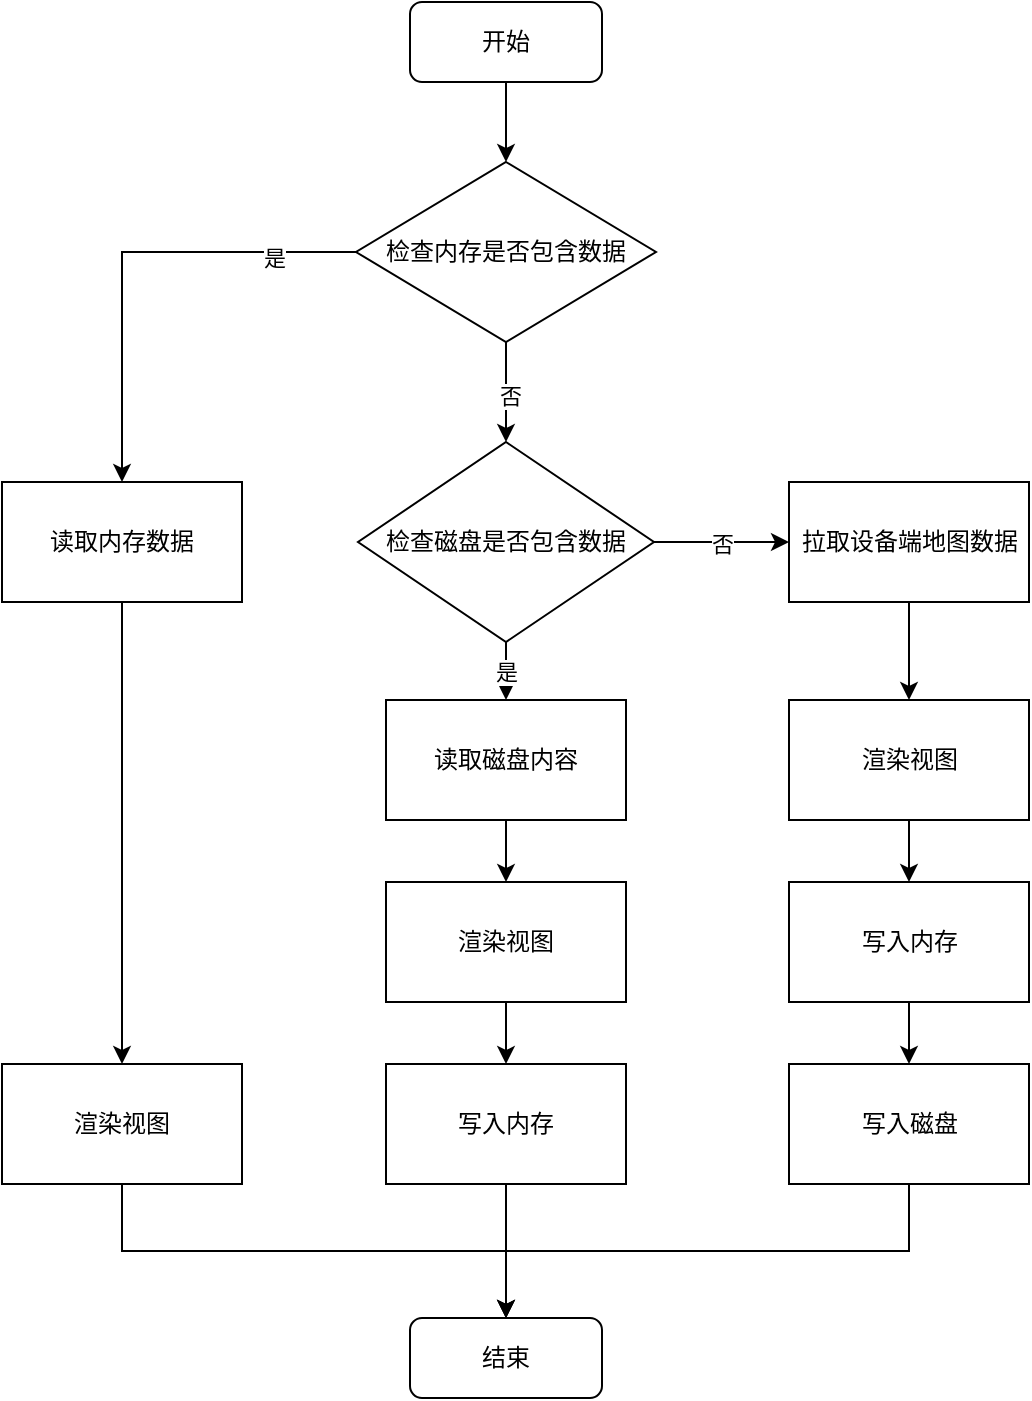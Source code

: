 <mxfile version="21.5.0" type="github">
  <diagram id="C5RBs43oDa-KdzZeNtuy" name="Page-1">
    <mxGraphModel dx="1379" dy="771" grid="0" gridSize="10" guides="1" tooltips="1" connect="1" arrows="1" fold="1" page="1" pageScale="1" pageWidth="827" pageHeight="1169" math="0" shadow="0">
      <root>
        <mxCell id="WIyWlLk6GJQsqaUBKTNV-0" />
        <mxCell id="WIyWlLk6GJQsqaUBKTNV-1" parent="WIyWlLk6GJQsqaUBKTNV-0" />
        <mxCell id="vRGWxrCANK72iL_Xz8hH-12" value="" style="edgeStyle=orthogonalEdgeStyle;rounded=0;orthogonalLoop=1;jettySize=auto;html=1;entryX=0.5;entryY=0;entryDx=0;entryDy=0;" parent="WIyWlLk6GJQsqaUBKTNV-1" source="vRGWxrCANK72iL_Xz8hH-0" target="vRGWxrCANK72iL_Xz8hH-60" edge="1">
          <mxGeometry relative="1" as="geometry" />
        </mxCell>
        <mxCell id="vRGWxrCANK72iL_Xz8hH-0" value="开始" style="rounded=1;whiteSpace=wrap;html=1;" parent="WIyWlLk6GJQsqaUBKTNV-1" vertex="1">
          <mxGeometry x="354" y="30" width="96" height="40" as="geometry" />
        </mxCell>
        <mxCell id="vRGWxrCANK72iL_Xz8hH-14" style="edgeStyle=orthogonalEdgeStyle;rounded=0;orthogonalLoop=1;jettySize=auto;html=1;exitX=0;exitY=0.5;exitDx=0;exitDy=0;entryX=0.5;entryY=0;entryDx=0;entryDy=0;" parent="WIyWlLk6GJQsqaUBKTNV-1" source="vRGWxrCANK72iL_Xz8hH-60" target="vRGWxrCANK72iL_Xz8hH-13" edge="1">
          <mxGeometry relative="1" as="geometry">
            <mxPoint x="323" y="180" as="sourcePoint" />
          </mxGeometry>
        </mxCell>
        <mxCell id="llWgRNAV1-LR2kNwzqQN-17" value="是" style="edgeLabel;html=1;align=center;verticalAlign=middle;resizable=0;points=[];" vertex="1" connectable="0" parent="vRGWxrCANK72iL_Xz8hH-14">
          <mxGeometry x="-0.647" y="3" relative="1" as="geometry">
            <mxPoint as="offset" />
          </mxGeometry>
        </mxCell>
        <mxCell id="vRGWxrCANK72iL_Xz8hH-24" value="" style="edgeStyle=orthogonalEdgeStyle;rounded=0;orthogonalLoop=1;jettySize=auto;html=1;entryX=0.5;entryY=0;entryDx=0;entryDy=0;exitX=0.5;exitY=1;exitDx=0;exitDy=0;" parent="WIyWlLk6GJQsqaUBKTNV-1" target="vRGWxrCANK72iL_Xz8hH-59" edge="1" source="vRGWxrCANK72iL_Xz8hH-60">
          <mxGeometry relative="1" as="geometry">
            <mxPoint x="402" y="230" as="sourcePoint" />
            <mxPoint x="402" y="270" as="targetPoint" />
          </mxGeometry>
        </mxCell>
        <mxCell id="llWgRNAV1-LR2kNwzqQN-2" value="否" style="edgeLabel;html=1;align=center;verticalAlign=middle;resizable=0;points=[];" vertex="1" connectable="0" parent="vRGWxrCANK72iL_Xz8hH-24">
          <mxGeometry x="0.086" y="2" relative="1" as="geometry">
            <mxPoint as="offset" />
          </mxGeometry>
        </mxCell>
        <mxCell id="vRGWxrCANK72iL_Xz8hH-21" value="" style="edgeStyle=orthogonalEdgeStyle;rounded=0;orthogonalLoop=1;jettySize=auto;html=1;entryX=0.5;entryY=0;entryDx=0;entryDy=0;exitX=0.5;exitY=1;exitDx=0;exitDy=0;" parent="WIyWlLk6GJQsqaUBKTNV-1" source="vRGWxrCANK72iL_Xz8hH-25" target="vRGWxrCANK72iL_Xz8hH-22" edge="1">
          <mxGeometry relative="1" as="geometry">
            <mxPoint x="210" y="515" as="sourcePoint" />
            <mxPoint x="210" y="485" as="targetPoint" />
          </mxGeometry>
        </mxCell>
        <mxCell id="vRGWxrCANK72iL_Xz8hH-26" style="edgeStyle=orthogonalEdgeStyle;rounded=0;orthogonalLoop=1;jettySize=auto;html=1;exitX=0.5;exitY=1;exitDx=0;exitDy=0;entryX=0.5;entryY=0;entryDx=0;entryDy=0;" parent="WIyWlLk6GJQsqaUBKTNV-1" source="vRGWxrCANK72iL_Xz8hH-13" target="vRGWxrCANK72iL_Xz8hH-25" edge="1">
          <mxGeometry relative="1" as="geometry" />
        </mxCell>
        <mxCell id="vRGWxrCANK72iL_Xz8hH-13" value="读取内存数据" style="rounded=0;whiteSpace=wrap;html=1;" parent="WIyWlLk6GJQsqaUBKTNV-1" vertex="1">
          <mxGeometry x="150" y="270" width="120" height="60" as="geometry" />
        </mxCell>
        <mxCell id="vRGWxrCANK72iL_Xz8hH-22" value="结束" style="rounded=1;whiteSpace=wrap;html=1;" parent="WIyWlLk6GJQsqaUBKTNV-1" vertex="1">
          <mxGeometry x="354" y="688" width="96" height="40" as="geometry" />
        </mxCell>
        <mxCell id="vRGWxrCANK72iL_Xz8hH-30" value="是" style="edgeStyle=orthogonalEdgeStyle;rounded=0;orthogonalLoop=1;jettySize=auto;html=1;exitX=0.5;exitY=1;exitDx=0;exitDy=0;entryX=0.5;entryY=0;entryDx=0;entryDy=0;" parent="WIyWlLk6GJQsqaUBKTNV-1" source="vRGWxrCANK72iL_Xz8hH-59" target="vRGWxrCANK72iL_Xz8hH-29" edge="1">
          <mxGeometry relative="1" as="geometry">
            <mxPoint x="402" y="370" as="sourcePoint" />
          </mxGeometry>
        </mxCell>
        <mxCell id="vRGWxrCANK72iL_Xz8hH-25" value="渲染视图" style="rounded=0;whiteSpace=wrap;html=1;" parent="WIyWlLk6GJQsqaUBKTNV-1" vertex="1">
          <mxGeometry x="150" y="561" width="120" height="60" as="geometry" />
        </mxCell>
        <mxCell id="vRGWxrCANK72iL_Xz8hH-29" value="读取磁盘内容" style="rounded=0;whiteSpace=wrap;html=1;" parent="WIyWlLk6GJQsqaUBKTNV-1" vertex="1">
          <mxGeometry x="342" y="379" width="120" height="60" as="geometry" />
        </mxCell>
        <mxCell id="llWgRNAV1-LR2kNwzqQN-5" style="edgeStyle=orthogonalEdgeStyle;rounded=0;orthogonalLoop=1;jettySize=auto;html=1;exitX=0.5;exitY=1;exitDx=0;exitDy=0;entryX=0.5;entryY=0;entryDx=0;entryDy=0;" edge="1" parent="WIyWlLk6GJQsqaUBKTNV-1" source="vRGWxrCANK72iL_Xz8hH-32" target="vRGWxrCANK72iL_Xz8hH-44">
          <mxGeometry relative="1" as="geometry" />
        </mxCell>
        <mxCell id="vRGWxrCANK72iL_Xz8hH-32" value="写入内存" style="whiteSpace=wrap;html=1;rounded=0;" parent="WIyWlLk6GJQsqaUBKTNV-1" vertex="1">
          <mxGeometry x="543.5" y="470" width="120" height="60" as="geometry" />
        </mxCell>
        <mxCell id="llWgRNAV1-LR2kNwzqQN-14" style="edgeStyle=orthogonalEdgeStyle;rounded=0;orthogonalLoop=1;jettySize=auto;html=1;exitX=0.5;exitY=1;exitDx=0;exitDy=0;entryX=0.5;entryY=0;entryDx=0;entryDy=0;" edge="1" parent="WIyWlLk6GJQsqaUBKTNV-1" source="vRGWxrCANK72iL_Xz8hH-36" target="llWgRNAV1-LR2kNwzqQN-13">
          <mxGeometry relative="1" as="geometry" />
        </mxCell>
        <mxCell id="vRGWxrCANK72iL_Xz8hH-36" value="拉取设备端地图数据" style="rounded=0;whiteSpace=wrap;html=1;" parent="WIyWlLk6GJQsqaUBKTNV-1" vertex="1">
          <mxGeometry x="543.5" y="270" width="120" height="60" as="geometry" />
        </mxCell>
        <mxCell id="llWgRNAV1-LR2kNwzqQN-16" style="edgeStyle=orthogonalEdgeStyle;rounded=0;orthogonalLoop=1;jettySize=auto;html=1;exitX=0.5;exitY=1;exitDx=0;exitDy=0;entryX=0.5;entryY=0;entryDx=0;entryDy=0;" edge="1" parent="WIyWlLk6GJQsqaUBKTNV-1" source="vRGWxrCANK72iL_Xz8hH-44" target="vRGWxrCANK72iL_Xz8hH-22">
          <mxGeometry relative="1" as="geometry" />
        </mxCell>
        <mxCell id="vRGWxrCANK72iL_Xz8hH-44" value="写入磁盘" style="rounded=0;whiteSpace=wrap;html=1;" parent="WIyWlLk6GJQsqaUBKTNV-1" vertex="1">
          <mxGeometry x="543.5" y="561" width="120" height="60" as="geometry" />
        </mxCell>
        <mxCell id="llWgRNAV1-LR2kNwzqQN-0" style="edgeStyle=orthogonalEdgeStyle;rounded=0;orthogonalLoop=1;jettySize=auto;html=1;exitX=1;exitY=0.5;exitDx=0;exitDy=0;entryX=0;entryY=0.5;entryDx=0;entryDy=0;" edge="1" parent="WIyWlLk6GJQsqaUBKTNV-1" source="vRGWxrCANK72iL_Xz8hH-59" target="vRGWxrCANK72iL_Xz8hH-36">
          <mxGeometry relative="1" as="geometry" />
        </mxCell>
        <mxCell id="llWgRNAV1-LR2kNwzqQN-1" value="否" style="edgeLabel;html=1;align=center;verticalAlign=middle;resizable=0;points=[];" vertex="1" connectable="0" parent="llWgRNAV1-LR2kNwzqQN-0">
          <mxGeometry y="-1" relative="1" as="geometry">
            <mxPoint as="offset" />
          </mxGeometry>
        </mxCell>
        <mxCell id="vRGWxrCANK72iL_Xz8hH-59" value="检查磁盘是否包含数据" style="rhombus;whiteSpace=wrap;html=1;" parent="WIyWlLk6GJQsqaUBKTNV-1" vertex="1">
          <mxGeometry x="328" y="250" width="148" height="100" as="geometry" />
        </mxCell>
        <mxCell id="vRGWxrCANK72iL_Xz8hH-60" value="检查内存是否包含数据" style="rhombus;whiteSpace=wrap;html=1;" parent="WIyWlLk6GJQsqaUBKTNV-1" vertex="1">
          <mxGeometry x="327" y="110" width="150" height="90" as="geometry" />
        </mxCell>
        <mxCell id="llWgRNAV1-LR2kNwzqQN-9" style="edgeStyle=orthogonalEdgeStyle;rounded=0;orthogonalLoop=1;jettySize=auto;html=1;exitX=0.5;exitY=1;exitDx=0;exitDy=0;entryX=0.5;entryY=0;entryDx=0;entryDy=0;" edge="1" parent="WIyWlLk6GJQsqaUBKTNV-1" source="vRGWxrCANK72iL_Xz8hH-29" target="llWgRNAV1-LR2kNwzqQN-8">
          <mxGeometry relative="1" as="geometry">
            <mxPoint x="402" y="525" as="sourcePoint" />
          </mxGeometry>
        </mxCell>
        <mxCell id="llWgRNAV1-LR2kNwzqQN-11" style="edgeStyle=orthogonalEdgeStyle;rounded=0;orthogonalLoop=1;jettySize=auto;html=1;exitX=0.5;exitY=1;exitDx=0;exitDy=0;entryX=0.5;entryY=0;entryDx=0;entryDy=0;" edge="1" parent="WIyWlLk6GJQsqaUBKTNV-1" source="llWgRNAV1-LR2kNwzqQN-8" target="llWgRNAV1-LR2kNwzqQN-10">
          <mxGeometry relative="1" as="geometry" />
        </mxCell>
        <mxCell id="llWgRNAV1-LR2kNwzqQN-8" value="渲染视图" style="rounded=0;whiteSpace=wrap;html=1;" vertex="1" parent="WIyWlLk6GJQsqaUBKTNV-1">
          <mxGeometry x="342" y="470" width="120" height="60" as="geometry" />
        </mxCell>
        <mxCell id="llWgRNAV1-LR2kNwzqQN-12" style="edgeStyle=orthogonalEdgeStyle;rounded=0;orthogonalLoop=1;jettySize=auto;html=1;exitX=0.5;exitY=1;exitDx=0;exitDy=0;entryX=0.5;entryY=0;entryDx=0;entryDy=0;" edge="1" parent="WIyWlLk6GJQsqaUBKTNV-1" source="llWgRNAV1-LR2kNwzqQN-10" target="vRGWxrCANK72iL_Xz8hH-22">
          <mxGeometry relative="1" as="geometry" />
        </mxCell>
        <mxCell id="llWgRNAV1-LR2kNwzqQN-10" value="写入内存" style="whiteSpace=wrap;html=1;rounded=0;" vertex="1" parent="WIyWlLk6GJQsqaUBKTNV-1">
          <mxGeometry x="342" y="561" width="120" height="60" as="geometry" />
        </mxCell>
        <mxCell id="llWgRNAV1-LR2kNwzqQN-15" style="edgeStyle=orthogonalEdgeStyle;rounded=0;orthogonalLoop=1;jettySize=auto;html=1;exitX=0.5;exitY=1;exitDx=0;exitDy=0;entryX=0.5;entryY=0;entryDx=0;entryDy=0;" edge="1" parent="WIyWlLk6GJQsqaUBKTNV-1" source="llWgRNAV1-LR2kNwzqQN-13" target="vRGWxrCANK72iL_Xz8hH-32">
          <mxGeometry relative="1" as="geometry" />
        </mxCell>
        <mxCell id="llWgRNAV1-LR2kNwzqQN-13" value="渲染视图" style="rounded=0;whiteSpace=wrap;html=1;" vertex="1" parent="WIyWlLk6GJQsqaUBKTNV-1">
          <mxGeometry x="543.5" y="379" width="120" height="60" as="geometry" />
        </mxCell>
      </root>
    </mxGraphModel>
  </diagram>
</mxfile>
